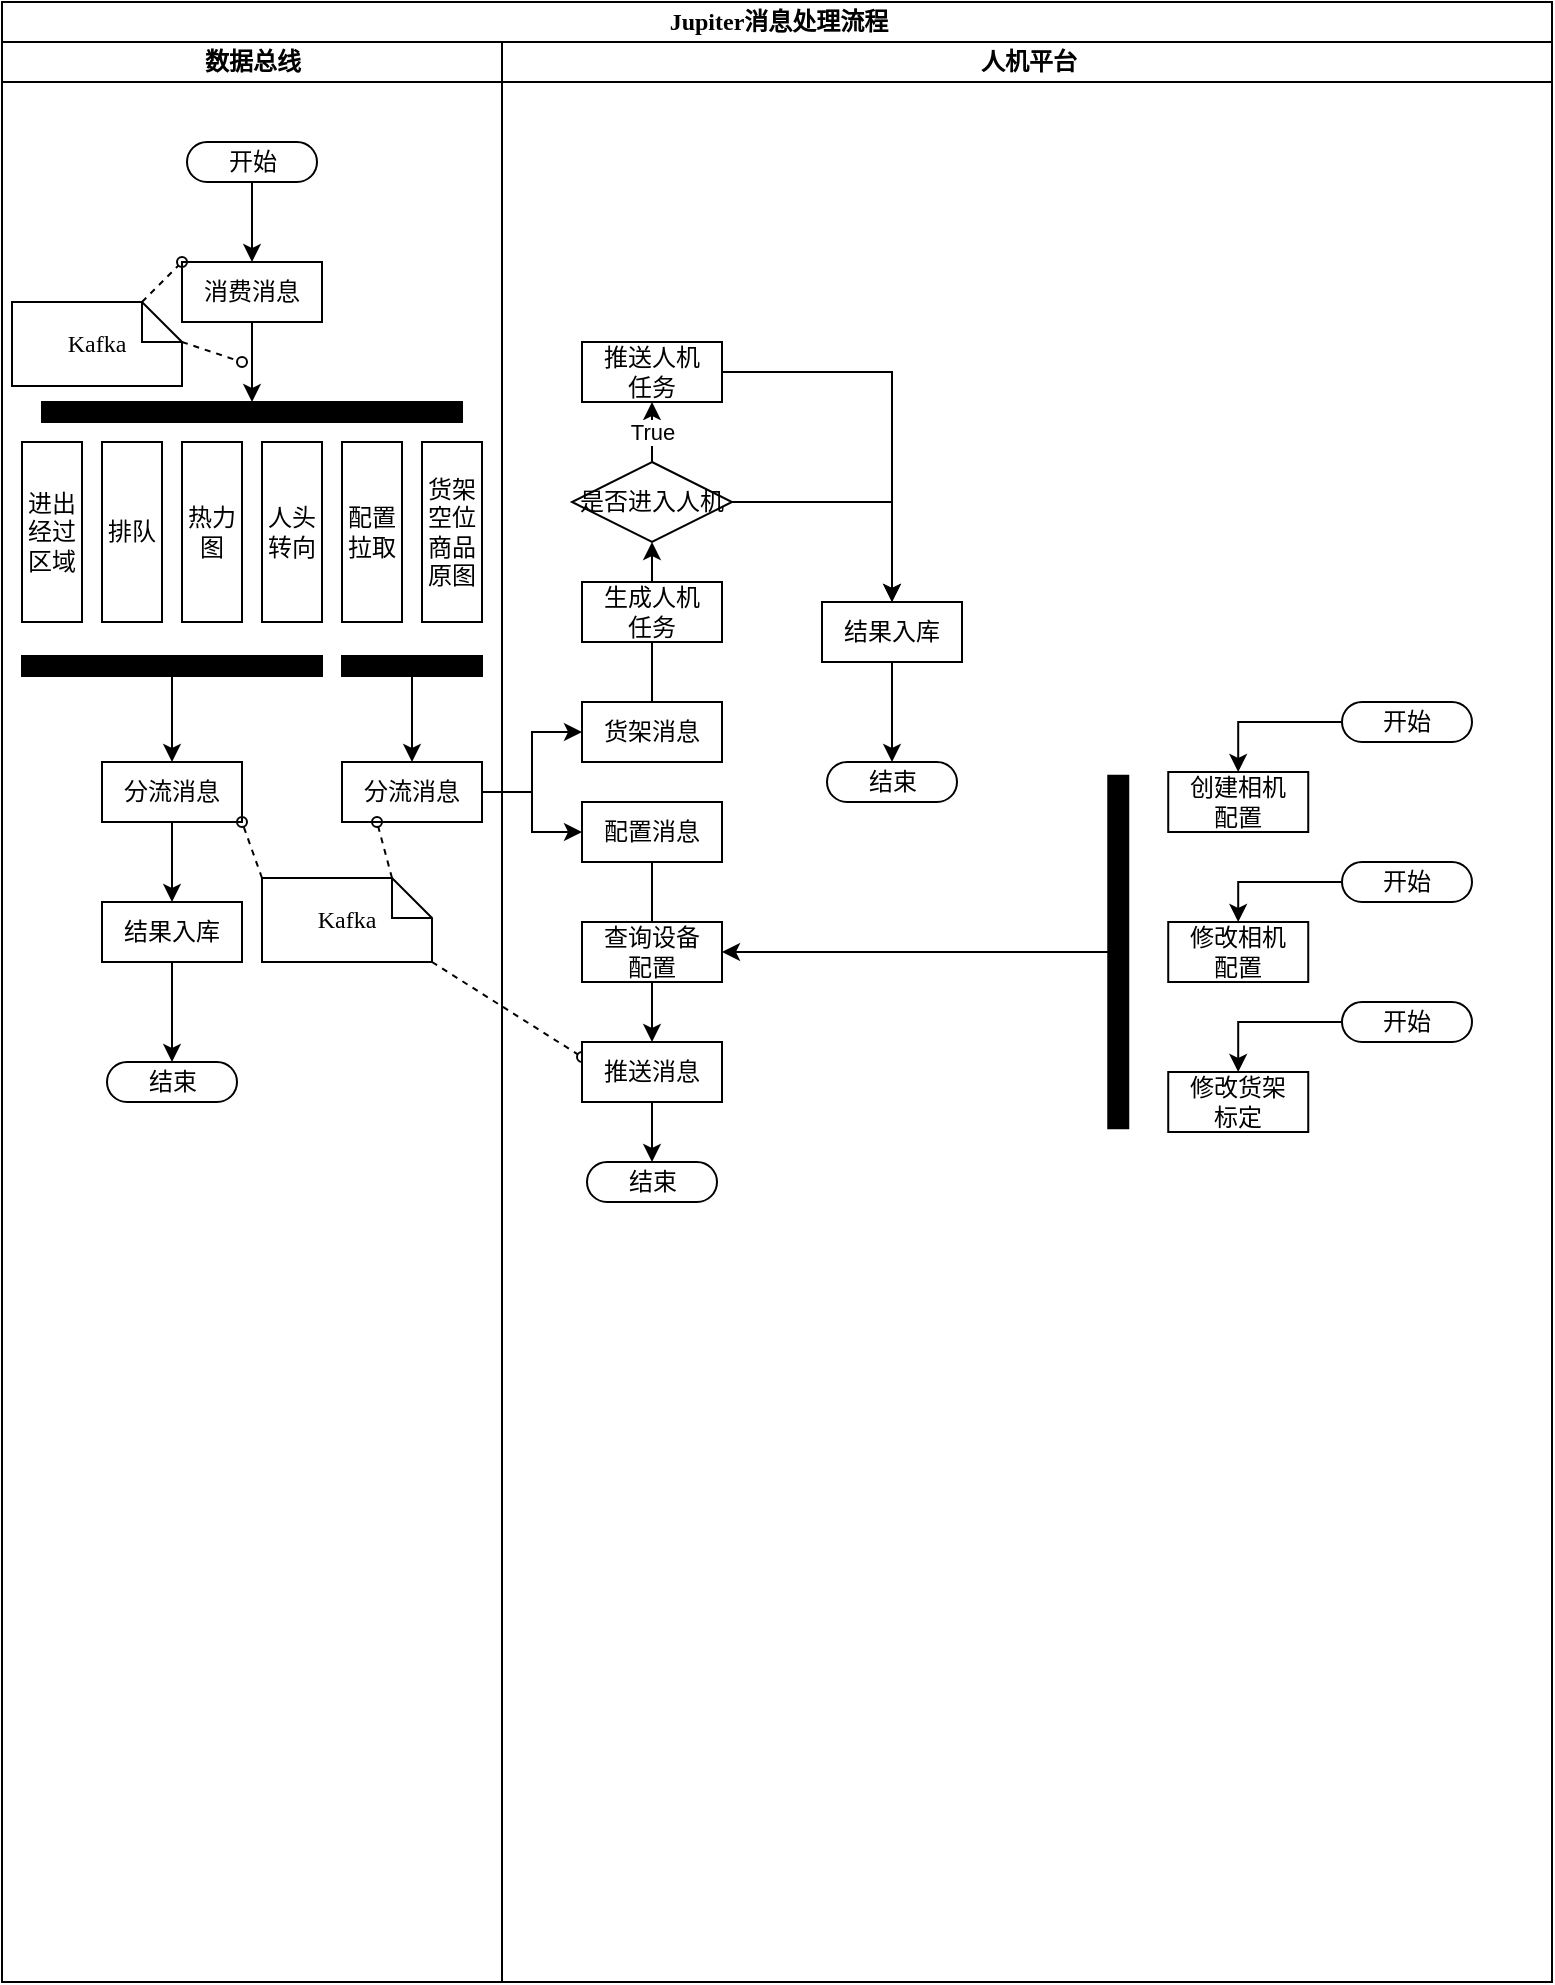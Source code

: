 <mxfile version="22.1.3" type="github">
  <diagram name="Page-1" id="0783ab3e-0a74-02c8-0abd-f7b4e66b4bec">
    <mxGraphModel dx="2074" dy="1157" grid="1" gridSize="10" guides="1" tooltips="1" connect="1" arrows="1" fold="1" page="1" pageScale="1" pageWidth="850" pageHeight="1100" background="none" math="0" shadow="0">
      <root>
        <mxCell id="0" />
        <mxCell id="1" parent="0" />
        <mxCell id="1c1d494c118603dd-1" value="Jupiter消息处理流程" style="swimlane;html=1;childLayout=stackLayout;startSize=20;rounded=0;shadow=0;comic=0;labelBackgroundColor=none;strokeWidth=1;fontFamily=Verdana;fontSize=12;align=center;" parent="1" vertex="1">
          <mxGeometry x="40" y="20" width="775" height="990" as="geometry" />
        </mxCell>
        <mxCell id="1c1d494c118603dd-2" value="数据总线" style="swimlane;html=1;startSize=20;" parent="1c1d494c118603dd-1" vertex="1">
          <mxGeometry y="20" width="250" height="970" as="geometry" />
        </mxCell>
        <mxCell id="pemR7nNhBXdZAby2gnHT-56" value="" style="edgeStyle=orthogonalEdgeStyle;rounded=0;orthogonalLoop=1;jettySize=auto;html=1;" edge="1" parent="1c1d494c118603dd-2" source="pemR7nNhBXdZAby2gnHT-53" target="pemR7nNhBXdZAby2gnHT-55">
          <mxGeometry relative="1" as="geometry" />
        </mxCell>
        <mxCell id="pemR7nNhBXdZAby2gnHT-53" value="开始" style="rounded=1;whiteSpace=wrap;html=1;shadow=0;comic=0;labelBackgroundColor=none;strokeWidth=1;fontFamily=Verdana;fontSize=12;align=center;arcSize=50;" vertex="1" parent="1c1d494c118603dd-2">
          <mxGeometry x="92.5" y="50" width="65" height="20" as="geometry" />
        </mxCell>
        <mxCell id="pemR7nNhBXdZAby2gnHT-57" value="" style="edgeStyle=orthogonalEdgeStyle;rounded=0;orthogonalLoop=1;jettySize=auto;html=1;" edge="1" parent="1c1d494c118603dd-2" source="pemR7nNhBXdZAby2gnHT-55" target="60571a20871a0731-3">
          <mxGeometry relative="1" as="geometry" />
        </mxCell>
        <mxCell id="pemR7nNhBXdZAby2gnHT-55" value="消费消息" style="rounded=0;whiteSpace=wrap;html=1;shadow=0;comic=0;labelBackgroundColor=none;strokeWidth=1;fontFamily=Verdana;fontSize=12;align=center;arcSize=50;" vertex="1" parent="1c1d494c118603dd-2">
          <mxGeometry x="90" y="110" width="70" height="30" as="geometry" />
        </mxCell>
        <mxCell id="60571a20871a0731-3" value="" style="whiteSpace=wrap;html=1;rounded=0;shadow=0;comic=0;labelBackgroundColor=none;strokeWidth=1;fillColor=#000000;fontFamily=Verdana;fontSize=12;align=center;rotation=0;" parent="1c1d494c118603dd-2" vertex="1">
          <mxGeometry x="20" y="180" width="210" height="10" as="geometry" />
        </mxCell>
        <mxCell id="pemR7nNhBXdZAby2gnHT-58" value="Kafka" style="shape=note;whiteSpace=wrap;html=1;rounded=0;shadow=0;comic=0;labelBackgroundColor=none;strokeWidth=1;fontFamily=Verdana;fontSize=12;align=center;size=20;" vertex="1" parent="1c1d494c118603dd-2">
          <mxGeometry x="5" y="130" width="85" height="42" as="geometry" />
        </mxCell>
        <mxCell id="pemR7nNhBXdZAby2gnHT-59" style="edgeStyle=none;rounded=0;html=1;labelBackgroundColor=none;startArrow=none;startFill=0;startSize=5;endArrow=oval;endFill=0;endSize=5;jettySize=auto;orthogonalLoop=1;strokeWidth=1;fontFamily=Verdana;fontSize=12;dashed=1;exitX=0;exitY=0;exitDx=65;exitDy=0;exitPerimeter=0;entryX=0;entryY=0;entryDx=0;entryDy=0;" edge="1" parent="1c1d494c118603dd-2" source="pemR7nNhBXdZAby2gnHT-58" target="pemR7nNhBXdZAby2gnHT-55">
          <mxGeometry relative="1" as="geometry">
            <mxPoint x="90" y="274" as="sourcePoint" />
            <mxPoint x="121" y="250" as="targetPoint" />
          </mxGeometry>
        </mxCell>
        <mxCell id="pemR7nNhBXdZAby2gnHT-62" value="&lt;div&gt;进出&lt;/div&gt;&lt;div&gt;经过&lt;/div&gt;&lt;div&gt;区域&lt;/div&gt;" style="rounded=0;whiteSpace=wrap;html=1;" vertex="1" parent="1c1d494c118603dd-2">
          <mxGeometry x="10" y="200" width="30" height="90" as="geometry" />
        </mxCell>
        <mxCell id="pemR7nNhBXdZAby2gnHT-63" value="排队" style="rounded=0;whiteSpace=wrap;html=1;" vertex="1" parent="1c1d494c118603dd-2">
          <mxGeometry x="50" y="200" width="30" height="90" as="geometry" />
        </mxCell>
        <mxCell id="pemR7nNhBXdZAby2gnHT-64" value="热力图" style="rounded=0;whiteSpace=wrap;html=1;" vertex="1" parent="1c1d494c118603dd-2">
          <mxGeometry x="90" y="200" width="30" height="90" as="geometry" />
        </mxCell>
        <mxCell id="pemR7nNhBXdZAby2gnHT-65" value="人头转向" style="rounded=0;whiteSpace=wrap;html=1;" vertex="1" parent="1c1d494c118603dd-2">
          <mxGeometry x="130" y="200" width="30" height="90" as="geometry" />
        </mxCell>
        <mxCell id="pemR7nNhBXdZAby2gnHT-66" value="配置拉取" style="rounded=0;whiteSpace=wrap;html=1;" vertex="1" parent="1c1d494c118603dd-2">
          <mxGeometry x="170" y="200" width="30" height="90" as="geometry" />
        </mxCell>
        <mxCell id="pemR7nNhBXdZAby2gnHT-67" value="&lt;div&gt;货架空位&lt;/div&gt;&lt;div&gt;商品&lt;/div&gt;&lt;div&gt;原图&lt;/div&gt;" style="rounded=0;whiteSpace=wrap;html=1;" vertex="1" parent="1c1d494c118603dd-2">
          <mxGeometry x="210" y="200" width="30" height="90" as="geometry" />
        </mxCell>
        <mxCell id="pemR7nNhBXdZAby2gnHT-80" value="" style="edgeStyle=orthogonalEdgeStyle;rounded=0;orthogonalLoop=1;jettySize=auto;html=1;" edge="1" parent="1c1d494c118603dd-2" source="pemR7nNhBXdZAby2gnHT-72" target="pemR7nNhBXdZAby2gnHT-79">
          <mxGeometry relative="1" as="geometry" />
        </mxCell>
        <mxCell id="pemR7nNhBXdZAby2gnHT-72" value="" style="whiteSpace=wrap;html=1;rounded=0;shadow=0;comic=0;labelBackgroundColor=none;strokeWidth=1;fillColor=#000000;fontFamily=Verdana;fontSize=12;align=center;rotation=0;" vertex="1" parent="1c1d494c118603dd-2">
          <mxGeometry x="10" y="307" width="150" height="10" as="geometry" />
        </mxCell>
        <mxCell id="pemR7nNhBXdZAby2gnHT-76" value="" style="edgeStyle=orthogonalEdgeStyle;rounded=0;orthogonalLoop=1;jettySize=auto;html=1;" edge="1" parent="1c1d494c118603dd-2" source="pemR7nNhBXdZAby2gnHT-73" target="pemR7nNhBXdZAby2gnHT-75">
          <mxGeometry relative="1" as="geometry" />
        </mxCell>
        <mxCell id="pemR7nNhBXdZAby2gnHT-73" value="结果入库" style="rounded=0;whiteSpace=wrap;html=1;shadow=0;comic=0;labelBackgroundColor=none;strokeWidth=1;fontFamily=Verdana;fontSize=12;align=center;arcSize=50;" vertex="1" parent="1c1d494c118603dd-2">
          <mxGeometry x="50" y="430" width="70" height="30" as="geometry" />
        </mxCell>
        <mxCell id="pemR7nNhBXdZAby2gnHT-75" value="结束" style="rounded=1;whiteSpace=wrap;html=1;shadow=0;comic=0;labelBackgroundColor=none;strokeWidth=1;fontFamily=Verdana;fontSize=12;align=center;arcSize=50;" vertex="1" parent="1c1d494c118603dd-2">
          <mxGeometry x="52.5" y="510" width="65" height="20" as="geometry" />
        </mxCell>
        <mxCell id="pemR7nNhBXdZAby2gnHT-83" value="" style="edgeStyle=orthogonalEdgeStyle;rounded=0;orthogonalLoop=1;jettySize=auto;html=1;" edge="1" parent="1c1d494c118603dd-2" source="pemR7nNhBXdZAby2gnHT-77" target="pemR7nNhBXdZAby2gnHT-82">
          <mxGeometry relative="1" as="geometry" />
        </mxCell>
        <mxCell id="pemR7nNhBXdZAby2gnHT-77" value="" style="whiteSpace=wrap;html=1;rounded=0;shadow=0;comic=0;labelBackgroundColor=none;strokeWidth=1;fillColor=#000000;fontFamily=Verdana;fontSize=12;align=center;rotation=0;" vertex="1" parent="1c1d494c118603dd-2">
          <mxGeometry x="170" y="307" width="70" height="10" as="geometry" />
        </mxCell>
        <mxCell id="pemR7nNhBXdZAby2gnHT-81" value="" style="edgeStyle=orthogonalEdgeStyle;rounded=0;orthogonalLoop=1;jettySize=auto;html=1;" edge="1" parent="1c1d494c118603dd-2" source="pemR7nNhBXdZAby2gnHT-79" target="pemR7nNhBXdZAby2gnHT-73">
          <mxGeometry relative="1" as="geometry" />
        </mxCell>
        <mxCell id="pemR7nNhBXdZAby2gnHT-79" value="分流消息" style="rounded=0;whiteSpace=wrap;html=1;shadow=0;comic=0;labelBackgroundColor=none;strokeWidth=1;fontFamily=Verdana;fontSize=12;align=center;arcSize=50;" vertex="1" parent="1c1d494c118603dd-2">
          <mxGeometry x="50" y="360" width="70" height="30" as="geometry" />
        </mxCell>
        <mxCell id="pemR7nNhBXdZAby2gnHT-82" value="分流消息" style="rounded=0;whiteSpace=wrap;html=1;shadow=0;comic=0;labelBackgroundColor=none;strokeWidth=1;fontFamily=Verdana;fontSize=12;align=center;arcSize=50;" vertex="1" parent="1c1d494c118603dd-2">
          <mxGeometry x="170" y="360" width="70" height="30" as="geometry" />
        </mxCell>
        <mxCell id="pemR7nNhBXdZAby2gnHT-85" value="Kafka" style="shape=note;whiteSpace=wrap;html=1;rounded=0;shadow=0;comic=0;labelBackgroundColor=none;strokeWidth=1;fontFamily=Verdana;fontSize=12;align=center;size=20;" vertex="1" parent="1c1d494c118603dd-2">
          <mxGeometry x="130" y="418" width="85" height="42" as="geometry" />
        </mxCell>
        <mxCell id="pemR7nNhBXdZAby2gnHT-86" style="edgeStyle=none;rounded=0;html=1;labelBackgroundColor=none;startArrow=none;startFill=0;startSize=5;endArrow=oval;endFill=0;endSize=5;jettySize=auto;orthogonalLoop=1;strokeWidth=1;fontFamily=Verdana;fontSize=12;dashed=1;exitX=0;exitY=0;exitDx=0;exitDy=0;exitPerimeter=0;entryX=1;entryY=1;entryDx=0;entryDy=0;" edge="1" parent="1c1d494c118603dd-2" source="pemR7nNhBXdZAby2gnHT-85" target="pemR7nNhBXdZAby2gnHT-79">
          <mxGeometry relative="1" as="geometry">
            <mxPoint x="80" y="140" as="sourcePoint" />
            <mxPoint x="100" y="120" as="targetPoint" />
          </mxGeometry>
        </mxCell>
        <mxCell id="pemR7nNhBXdZAby2gnHT-87" style="edgeStyle=none;rounded=0;html=1;dashed=1;labelBackgroundColor=none;startArrow=none;startFill=0;startSize=5;endArrow=oval;endFill=0;endSize=5;jettySize=auto;orthogonalLoop=1;strokeWidth=1;fontFamily=Verdana;fontSize=12;exitX=0;exitY=0;exitDx=65;exitDy=0;exitPerimeter=0;entryX=0.25;entryY=1;entryDx=0;entryDy=0;" edge="1" parent="1c1d494c118603dd-2" source="pemR7nNhBXdZAby2gnHT-85" target="pemR7nNhBXdZAby2gnHT-82">
          <mxGeometry relative="1" as="geometry">
            <mxPoint x="100" y="160" as="sourcePoint" />
            <mxPoint x="130" y="170" as="targetPoint" />
          </mxGeometry>
        </mxCell>
        <mxCell id="pemR7nNhBXdZAby2gnHT-88" value="" style="edgeStyle=orthogonalEdgeStyle;rounded=0;orthogonalLoop=1;jettySize=auto;html=1;" edge="1" parent="1c1d494c118603dd-1" source="pemR7nNhBXdZAby2gnHT-82" target="pemR7nNhBXdZAby2gnHT-84">
          <mxGeometry relative="1" as="geometry" />
        </mxCell>
        <mxCell id="pemR7nNhBXdZAby2gnHT-90" value="" style="edgeStyle=orthogonalEdgeStyle;rounded=0;orthogonalLoop=1;jettySize=auto;html=1;" edge="1" parent="1c1d494c118603dd-1" source="pemR7nNhBXdZAby2gnHT-82" target="pemR7nNhBXdZAby2gnHT-89">
          <mxGeometry relative="1" as="geometry" />
        </mxCell>
        <mxCell id="pemR7nNhBXdZAby2gnHT-109" style="edgeStyle=none;rounded=0;html=1;dashed=1;labelBackgroundColor=none;startArrow=none;startFill=0;startSize=5;endArrow=oval;endFill=0;endSize=5;jettySize=auto;orthogonalLoop=1;strokeWidth=1;fontFamily=Verdana;fontSize=12;exitX=1;exitY=1;exitDx=0;exitDy=0;exitPerimeter=0;entryX=0;entryY=0.25;entryDx=0;entryDy=0;" edge="1" parent="1c1d494c118603dd-1" source="pemR7nNhBXdZAby2gnHT-85" target="pemR7nNhBXdZAby2gnHT-105">
          <mxGeometry relative="1" as="geometry">
            <mxPoint x="205" y="448" as="sourcePoint" />
            <mxPoint x="198" y="420" as="targetPoint" />
          </mxGeometry>
        </mxCell>
        <mxCell id="1c1d494c118603dd-3" value="人机平台" style="swimlane;html=1;startSize=20;" parent="1c1d494c118603dd-1" vertex="1">
          <mxGeometry x="250" y="20" width="525" height="970" as="geometry" />
        </mxCell>
        <mxCell id="pemR7nNhBXdZAby2gnHT-101" value="" style="edgeStyle=orthogonalEdgeStyle;rounded=0;orthogonalLoop=1;jettySize=auto;html=1;" edge="1" parent="1c1d494c118603dd-3" source="pemR7nNhBXdZAby2gnHT-84" target="pemR7nNhBXdZAby2gnHT-99">
          <mxGeometry relative="1" as="geometry" />
        </mxCell>
        <mxCell id="pemR7nNhBXdZAby2gnHT-84" value="货架消息" style="rounded=0;whiteSpace=wrap;html=1;shadow=0;comic=0;labelBackgroundColor=none;strokeWidth=1;fontFamily=Verdana;fontSize=12;align=center;arcSize=50;" vertex="1" parent="1c1d494c118603dd-3">
          <mxGeometry x="40" y="330" width="70" height="30" as="geometry" />
        </mxCell>
        <mxCell id="pemR7nNhBXdZAby2gnHT-107" value="" style="edgeStyle=orthogonalEdgeStyle;rounded=0;orthogonalLoop=1;jettySize=auto;html=1;" edge="1" parent="1c1d494c118603dd-3" source="pemR7nNhBXdZAby2gnHT-89" target="pemR7nNhBXdZAby2gnHT-105">
          <mxGeometry relative="1" as="geometry" />
        </mxCell>
        <mxCell id="pemR7nNhBXdZAby2gnHT-89" value="配置消息" style="rounded=0;whiteSpace=wrap;html=1;shadow=0;comic=0;labelBackgroundColor=none;strokeWidth=1;fontFamily=Verdana;fontSize=12;align=center;arcSize=50;" vertex="1" parent="1c1d494c118603dd-3">
          <mxGeometry x="40" y="380" width="70" height="30" as="geometry" />
        </mxCell>
        <mxCell id="pemR7nNhBXdZAby2gnHT-91" value="生成人机&lt;br&gt;任务" style="rounded=0;whiteSpace=wrap;html=1;shadow=0;comic=0;labelBackgroundColor=none;strokeWidth=1;fontFamily=Verdana;fontSize=12;align=center;arcSize=50;" vertex="1" parent="1c1d494c118603dd-3">
          <mxGeometry x="40" y="270" width="70" height="30" as="geometry" />
        </mxCell>
        <mxCell id="pemR7nNhBXdZAby2gnHT-103" value="" style="edgeStyle=orthogonalEdgeStyle;rounded=0;orthogonalLoop=1;jettySize=auto;html=1;" edge="1" parent="1c1d494c118603dd-3" source="pemR7nNhBXdZAby2gnHT-93" target="pemR7nNhBXdZAby2gnHT-96">
          <mxGeometry relative="1" as="geometry" />
        </mxCell>
        <mxCell id="pemR7nNhBXdZAby2gnHT-93" value="推送人机&lt;br&gt;任务" style="rounded=0;whiteSpace=wrap;html=1;shadow=0;comic=0;labelBackgroundColor=none;strokeWidth=1;fontFamily=Verdana;fontSize=12;align=center;arcSize=50;" vertex="1" parent="1c1d494c118603dd-3">
          <mxGeometry x="40" y="150" width="70" height="30" as="geometry" />
        </mxCell>
        <mxCell id="pemR7nNhBXdZAby2gnHT-96" value="结果入库" style="rounded=0;whiteSpace=wrap;html=1;shadow=0;comic=0;labelBackgroundColor=none;strokeWidth=1;fontFamily=Verdana;fontSize=12;align=center;arcSize=50;" vertex="1" parent="1c1d494c118603dd-3">
          <mxGeometry x="160" y="280" width="70" height="30" as="geometry" />
        </mxCell>
        <mxCell id="pemR7nNhBXdZAby2gnHT-97" value="结束" style="rounded=1;whiteSpace=wrap;html=1;shadow=0;comic=0;labelBackgroundColor=none;strokeWidth=1;fontFamily=Verdana;fontSize=12;align=center;arcSize=50;" vertex="1" parent="1c1d494c118603dd-3">
          <mxGeometry x="162.5" y="360" width="65" height="20" as="geometry" />
        </mxCell>
        <mxCell id="pemR7nNhBXdZAby2gnHT-95" value="" style="edgeStyle=orthogonalEdgeStyle;rounded=0;orthogonalLoop=1;jettySize=auto;html=1;" edge="1" parent="1c1d494c118603dd-3" source="pemR7nNhBXdZAby2gnHT-96" target="pemR7nNhBXdZAby2gnHT-97">
          <mxGeometry relative="1" as="geometry" />
        </mxCell>
        <mxCell id="pemR7nNhBXdZAby2gnHT-100" value="True" style="edgeStyle=orthogonalEdgeStyle;rounded=0;orthogonalLoop=1;jettySize=auto;html=1;" edge="1" parent="1c1d494c118603dd-3" source="pemR7nNhBXdZAby2gnHT-99" target="pemR7nNhBXdZAby2gnHT-93">
          <mxGeometry relative="1" as="geometry" />
        </mxCell>
        <mxCell id="pemR7nNhBXdZAby2gnHT-102" value="" style="edgeStyle=orthogonalEdgeStyle;rounded=0;orthogonalLoop=1;jettySize=auto;html=1;" edge="1" parent="1c1d494c118603dd-3" source="pemR7nNhBXdZAby2gnHT-99" target="pemR7nNhBXdZAby2gnHT-96">
          <mxGeometry relative="1" as="geometry" />
        </mxCell>
        <mxCell id="pemR7nNhBXdZAby2gnHT-99" value="是否进入人机" style="rhombus;whiteSpace=wrap;html=1;" vertex="1" parent="1c1d494c118603dd-3">
          <mxGeometry x="35" y="210" width="80" height="40" as="geometry" />
        </mxCell>
        <mxCell id="pemR7nNhBXdZAby2gnHT-104" value="查询设备&lt;br&gt;配置" style="rounded=0;whiteSpace=wrap;html=1;shadow=0;comic=0;labelBackgroundColor=none;strokeWidth=1;fontFamily=Verdana;fontSize=12;align=center;arcSize=50;" vertex="1" parent="1c1d494c118603dd-3">
          <mxGeometry x="40" y="440" width="70" height="30" as="geometry" />
        </mxCell>
        <mxCell id="pemR7nNhBXdZAby2gnHT-108" value="" style="edgeStyle=orthogonalEdgeStyle;rounded=0;orthogonalLoop=1;jettySize=auto;html=1;" edge="1" parent="1c1d494c118603dd-3" source="pemR7nNhBXdZAby2gnHT-105" target="pemR7nNhBXdZAby2gnHT-106">
          <mxGeometry relative="1" as="geometry" />
        </mxCell>
        <mxCell id="pemR7nNhBXdZAby2gnHT-105" value="推送消息" style="rounded=0;whiteSpace=wrap;html=1;shadow=0;comic=0;labelBackgroundColor=none;strokeWidth=1;fontFamily=Verdana;fontSize=12;align=center;arcSize=50;" vertex="1" parent="1c1d494c118603dd-3">
          <mxGeometry x="40" y="500" width="70" height="30" as="geometry" />
        </mxCell>
        <mxCell id="pemR7nNhBXdZAby2gnHT-106" value="结束" style="rounded=1;whiteSpace=wrap;html=1;shadow=0;comic=0;labelBackgroundColor=none;strokeWidth=1;fontFamily=Verdana;fontSize=12;align=center;arcSize=50;" vertex="1" parent="1c1d494c118603dd-3">
          <mxGeometry x="42.5" y="560" width="65" height="20" as="geometry" />
        </mxCell>
        <mxCell id="pemR7nNhBXdZAby2gnHT-110" value="创建相机&lt;br&gt;配置" style="rounded=0;whiteSpace=wrap;html=1;shadow=0;comic=0;labelBackgroundColor=none;strokeWidth=1;fontFamily=Verdana;fontSize=12;align=center;arcSize=50;" vertex="1" parent="1c1d494c118603dd-3">
          <mxGeometry x="333.12" y="365" width="70" height="30" as="geometry" />
        </mxCell>
        <mxCell id="pemR7nNhBXdZAby2gnHT-111" value="修改相机&lt;br&gt;配置" style="rounded=0;whiteSpace=wrap;html=1;shadow=0;comic=0;labelBackgroundColor=none;strokeWidth=1;fontFamily=Verdana;fontSize=12;align=center;arcSize=50;" vertex="1" parent="1c1d494c118603dd-3">
          <mxGeometry x="333.12" y="440" width="70" height="30" as="geometry" />
        </mxCell>
        <mxCell id="pemR7nNhBXdZAby2gnHT-112" value="修改货架&lt;br&gt;标定" style="rounded=0;whiteSpace=wrap;html=1;shadow=0;comic=0;labelBackgroundColor=none;strokeWidth=1;fontFamily=Verdana;fontSize=12;align=center;arcSize=50;" vertex="1" parent="1c1d494c118603dd-3">
          <mxGeometry x="333.12" y="515" width="70" height="30" as="geometry" />
        </mxCell>
        <mxCell id="pemR7nNhBXdZAby2gnHT-113" value="" style="whiteSpace=wrap;html=1;rounded=0;shadow=0;comic=0;labelBackgroundColor=none;strokeWidth=1;fillColor=#000000;fontFamily=Verdana;fontSize=12;align=center;rotation=90;" vertex="1" parent="1c1d494c118603dd-3">
          <mxGeometry x="220" y="450" width="176.25" height="10" as="geometry" />
        </mxCell>
        <mxCell id="pemR7nNhBXdZAby2gnHT-114" value="" style="edgeStyle=orthogonalEdgeStyle;rounded=0;orthogonalLoop=1;jettySize=auto;html=1;" edge="1" parent="1c1d494c118603dd-3" source="pemR7nNhBXdZAby2gnHT-113" target="pemR7nNhBXdZAby2gnHT-104">
          <mxGeometry relative="1" as="geometry" />
        </mxCell>
        <mxCell id="pemR7nNhBXdZAby2gnHT-116" value="" style="edgeStyle=orthogonalEdgeStyle;rounded=0;orthogonalLoop=1;jettySize=auto;html=1;" edge="1" parent="1c1d494c118603dd-3" source="pemR7nNhBXdZAby2gnHT-115" target="pemR7nNhBXdZAby2gnHT-110">
          <mxGeometry relative="1" as="geometry" />
        </mxCell>
        <mxCell id="pemR7nNhBXdZAby2gnHT-115" value="开始" style="rounded=1;whiteSpace=wrap;html=1;shadow=0;comic=0;labelBackgroundColor=none;strokeWidth=1;fontFamily=Verdana;fontSize=12;align=center;arcSize=50;" vertex="1" parent="1c1d494c118603dd-3">
          <mxGeometry x="420" y="330" width="65" height="20" as="geometry" />
        </mxCell>
        <mxCell id="pemR7nNhBXdZAby2gnHT-119" value="" style="edgeStyle=orthogonalEdgeStyle;rounded=0;orthogonalLoop=1;jettySize=auto;html=1;" edge="1" parent="1c1d494c118603dd-3" source="pemR7nNhBXdZAby2gnHT-117" target="pemR7nNhBXdZAby2gnHT-111">
          <mxGeometry relative="1" as="geometry" />
        </mxCell>
        <mxCell id="pemR7nNhBXdZAby2gnHT-117" value="开始" style="rounded=1;whiteSpace=wrap;html=1;shadow=0;comic=0;labelBackgroundColor=none;strokeWidth=1;fontFamily=Verdana;fontSize=12;align=center;arcSize=50;" vertex="1" parent="1c1d494c118603dd-3">
          <mxGeometry x="420" y="410" width="65" height="20" as="geometry" />
        </mxCell>
        <mxCell id="pemR7nNhBXdZAby2gnHT-121" value="" style="edgeStyle=orthogonalEdgeStyle;rounded=0;orthogonalLoop=1;jettySize=auto;html=1;" edge="1" parent="1c1d494c118603dd-3" source="pemR7nNhBXdZAby2gnHT-120" target="pemR7nNhBXdZAby2gnHT-112">
          <mxGeometry relative="1" as="geometry" />
        </mxCell>
        <mxCell id="pemR7nNhBXdZAby2gnHT-120" value="开始" style="rounded=1;whiteSpace=wrap;html=1;shadow=0;comic=0;labelBackgroundColor=none;strokeWidth=1;fontFamily=Verdana;fontSize=12;align=center;arcSize=50;" vertex="1" parent="1c1d494c118603dd-3">
          <mxGeometry x="420" y="480" width="65" height="20" as="geometry" />
        </mxCell>
        <mxCell id="pemR7nNhBXdZAby2gnHT-60" style="edgeStyle=none;rounded=0;html=1;dashed=1;labelBackgroundColor=none;startArrow=none;startFill=0;startSize=5;endArrow=oval;endFill=0;endSize=5;jettySize=auto;orthogonalLoop=1;strokeWidth=1;fontFamily=Verdana;fontSize=12;exitX=0;exitY=0;exitDx=85;exitDy=20;exitPerimeter=0;" edge="1" parent="1" source="pemR7nNhBXdZAby2gnHT-58">
          <mxGeometry relative="1" as="geometry">
            <mxPoint x="145" y="335" as="sourcePoint" />
            <mxPoint x="160" y="200" as="targetPoint" />
          </mxGeometry>
        </mxCell>
      </root>
    </mxGraphModel>
  </diagram>
</mxfile>
